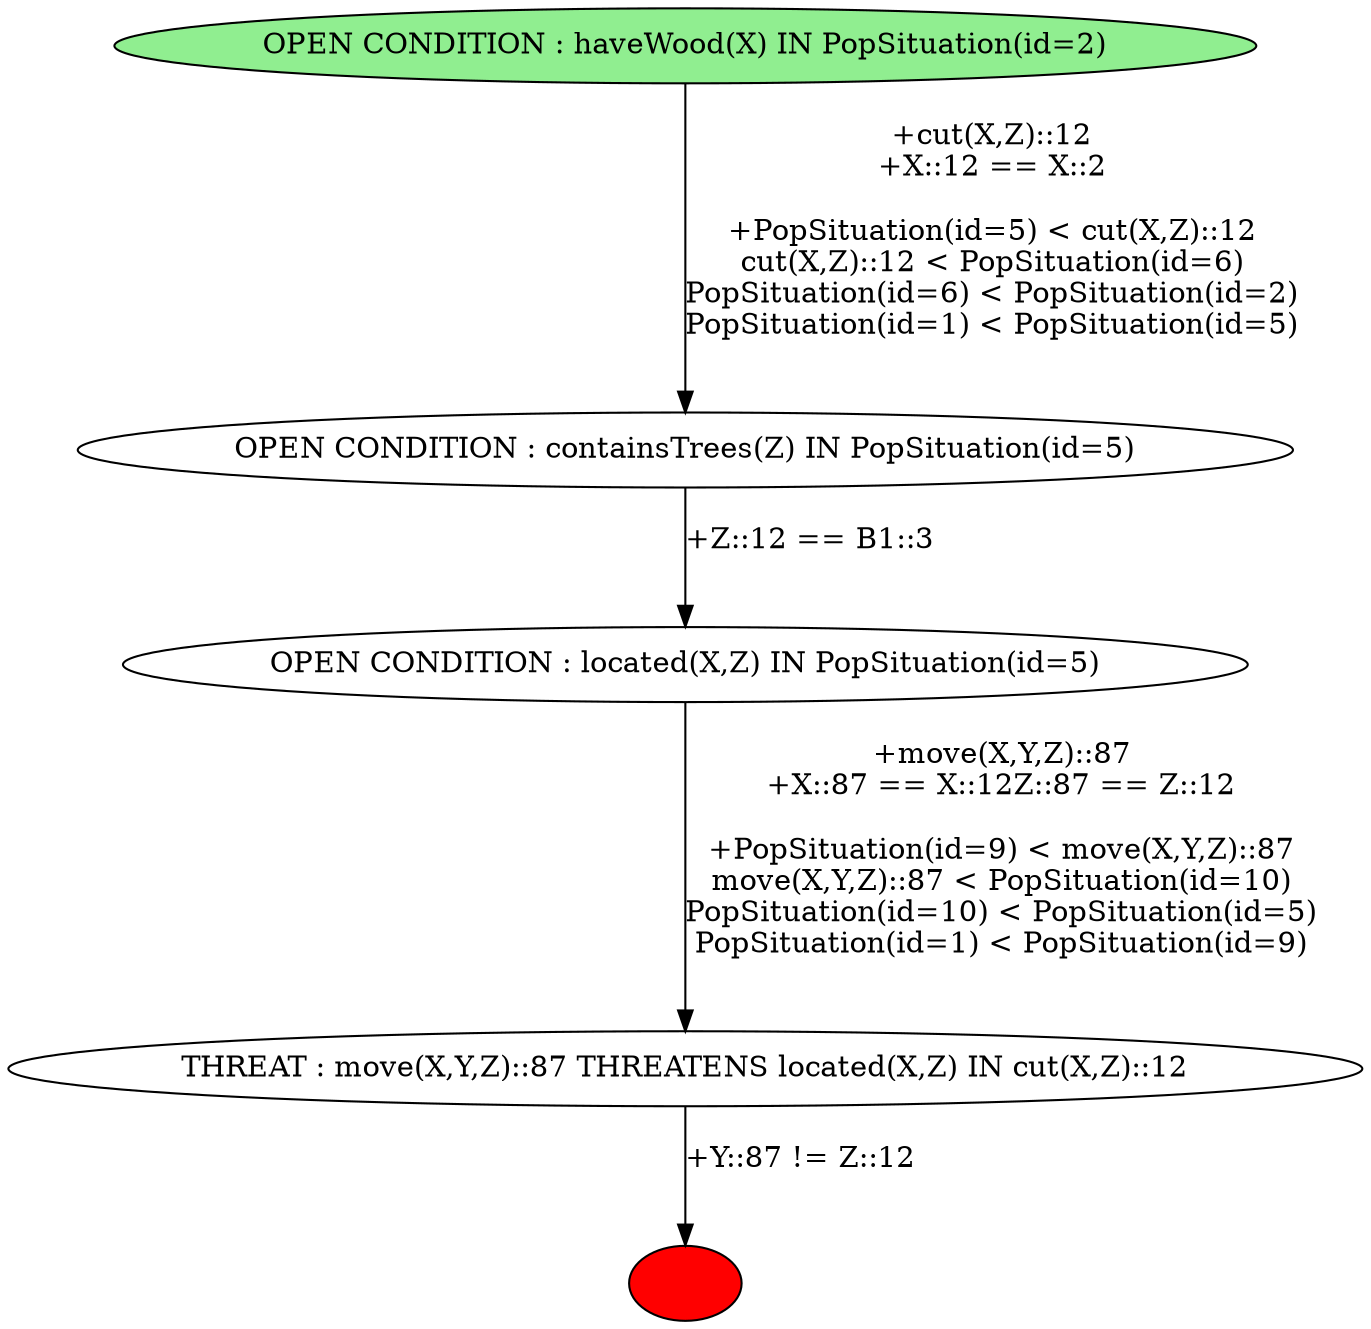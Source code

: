digraph G {
"" [style=filled,fillcolor="red"];
"OPEN CONDITION : haveWood(X) IN PopSituation(id=2)" [style=filled,fillcolor="lightgreen"];
"OPEN CONDITION : haveWood(X) IN PopSituation(id=2)" -> "OPEN CONDITION : containsTrees(Z) IN PopSituation(id=5)" [label="+cut(X,Z)::12
+X::12 == X::2

+PopSituation(id=5) < cut(X,Z)::12
cut(X,Z)::12 < PopSituation(id=6)
PopSituation(id=6) < PopSituation(id=2)
PopSituation(id=1) < PopSituation(id=5)

"];
"OPEN CONDITION : containsTrees(Z) IN PopSituation(id=5)" -> "OPEN CONDITION : located(X,Z) IN PopSituation(id=5)" [label="+Z::12 == B1::3

"];
"OPEN CONDITION : located(X,Z) IN PopSituation(id=5)" -> "THREAT : move(X,Y,Z)::87 THREATENS located(X,Z) IN cut(X,Z)::12" [label="+move(X,Y,Z)::87
+X::87 == X::12Z::87 == Z::12

+PopSituation(id=9) < move(X,Y,Z)::87
move(X,Y,Z)::87 < PopSituation(id=10)
PopSituation(id=10) < PopSituation(id=5)
PopSituation(id=1) < PopSituation(id=9)

"];
"THREAT : move(X,Y,Z)::87 THREATENS located(X,Z) IN cut(X,Z)::12" -> "" [label="+Y::87 != Z::12

"];
}
